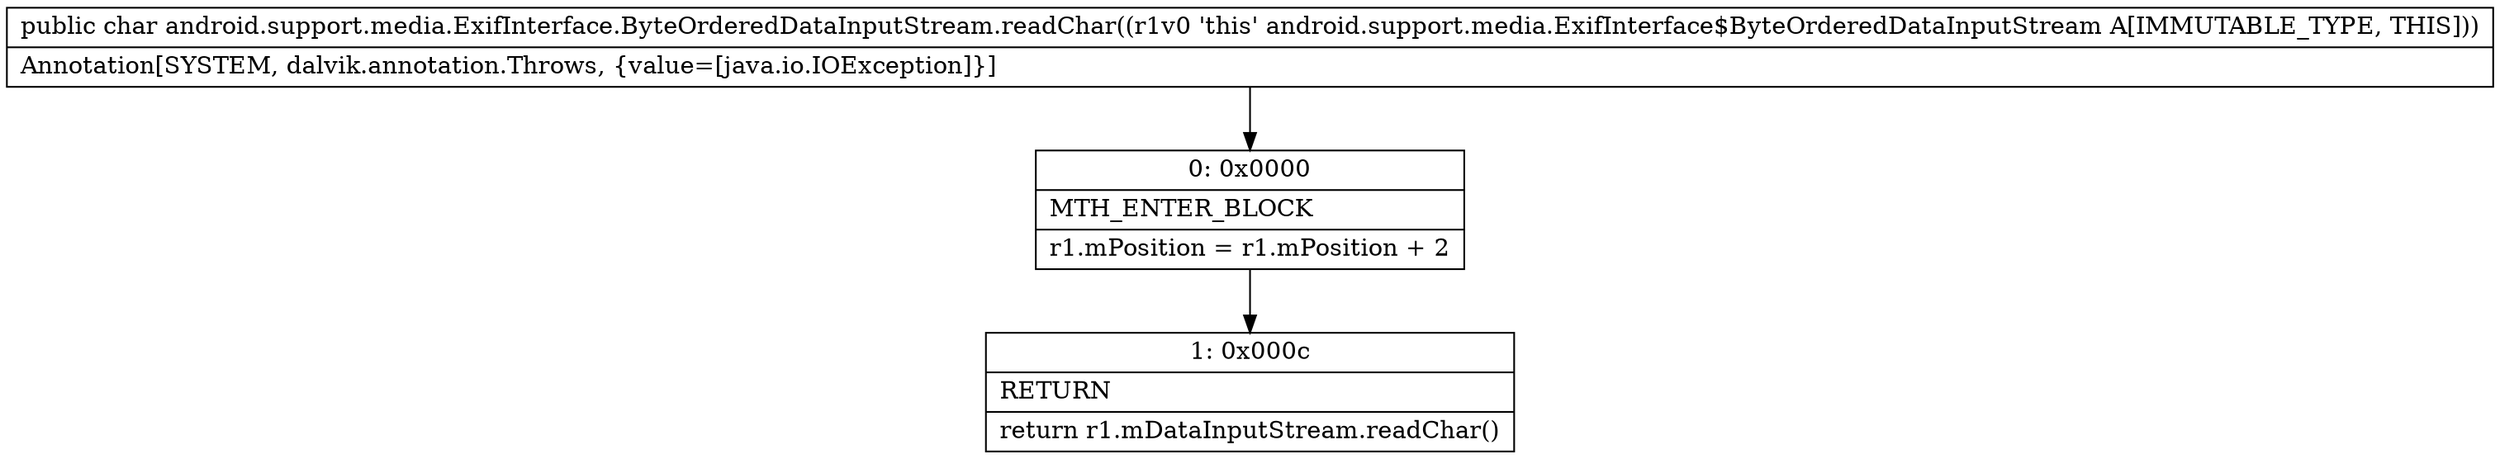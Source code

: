 digraph "CFG forandroid.support.media.ExifInterface.ByteOrderedDataInputStream.readChar()C" {
Node_0 [shape=record,label="{0\:\ 0x0000|MTH_ENTER_BLOCK\l|r1.mPosition = r1.mPosition + 2\l}"];
Node_1 [shape=record,label="{1\:\ 0x000c|RETURN\l|return r1.mDataInputStream.readChar()\l}"];
MethodNode[shape=record,label="{public char android.support.media.ExifInterface.ByteOrderedDataInputStream.readChar((r1v0 'this' android.support.media.ExifInterface$ByteOrderedDataInputStream A[IMMUTABLE_TYPE, THIS]))  | Annotation[SYSTEM, dalvik.annotation.Throws, \{value=[java.io.IOException]\}]\l}"];
MethodNode -> Node_0;
Node_0 -> Node_1;
}

